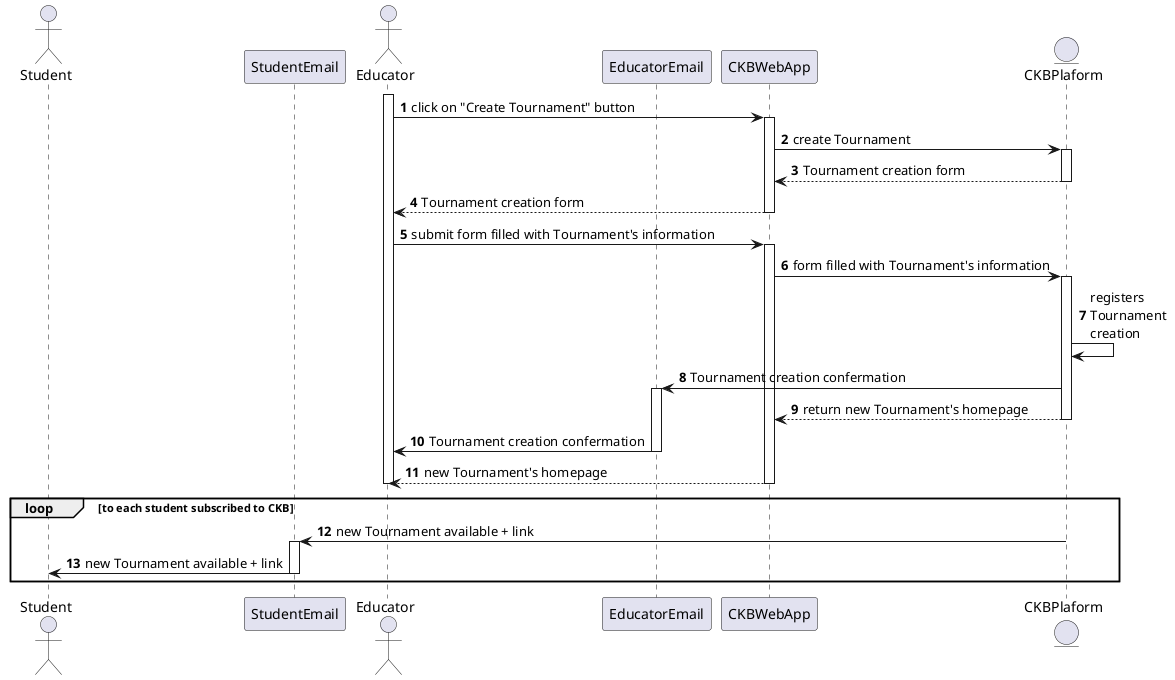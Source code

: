 @startuml

autonumber

actor Student
participant StudentEmail
actor Educator
participant EducatorEmail as Email
participant CKBWebApp as App
entity CKBPlaform as Platform

activate Educator
Educator -> App: click on "Create Tournament" button
activate App
App -> Platform: create Tournament
activate Platform
Platform --> App: Tournament creation form
deactivate Platform
App --> Educator: Tournament creation form
deactivate App
Educator -> App: submit form filled with Tournament's information
activate App
App -> Platform: form filled with Tournament's information
activate Platform
Platform -> Platform: registers \nTournament \ncreation
Platform -> Email: Tournament creation confermation
activate Email
Platform --> App: return new Tournament's homepage
deactivate Platform
Email -> Educator: Tournament creation confermation
deactivate Email
App --> Educator: new Tournament's homepage
deactivate App
deactivate Educator

loop to each student subscribed to CKB
    Platform -> StudentEmail: new Tournament available + link
    activate StudentEmail
    StudentEmail -> Student: new Tournament available + link
    deactivate StudentEmail
end

@enduml